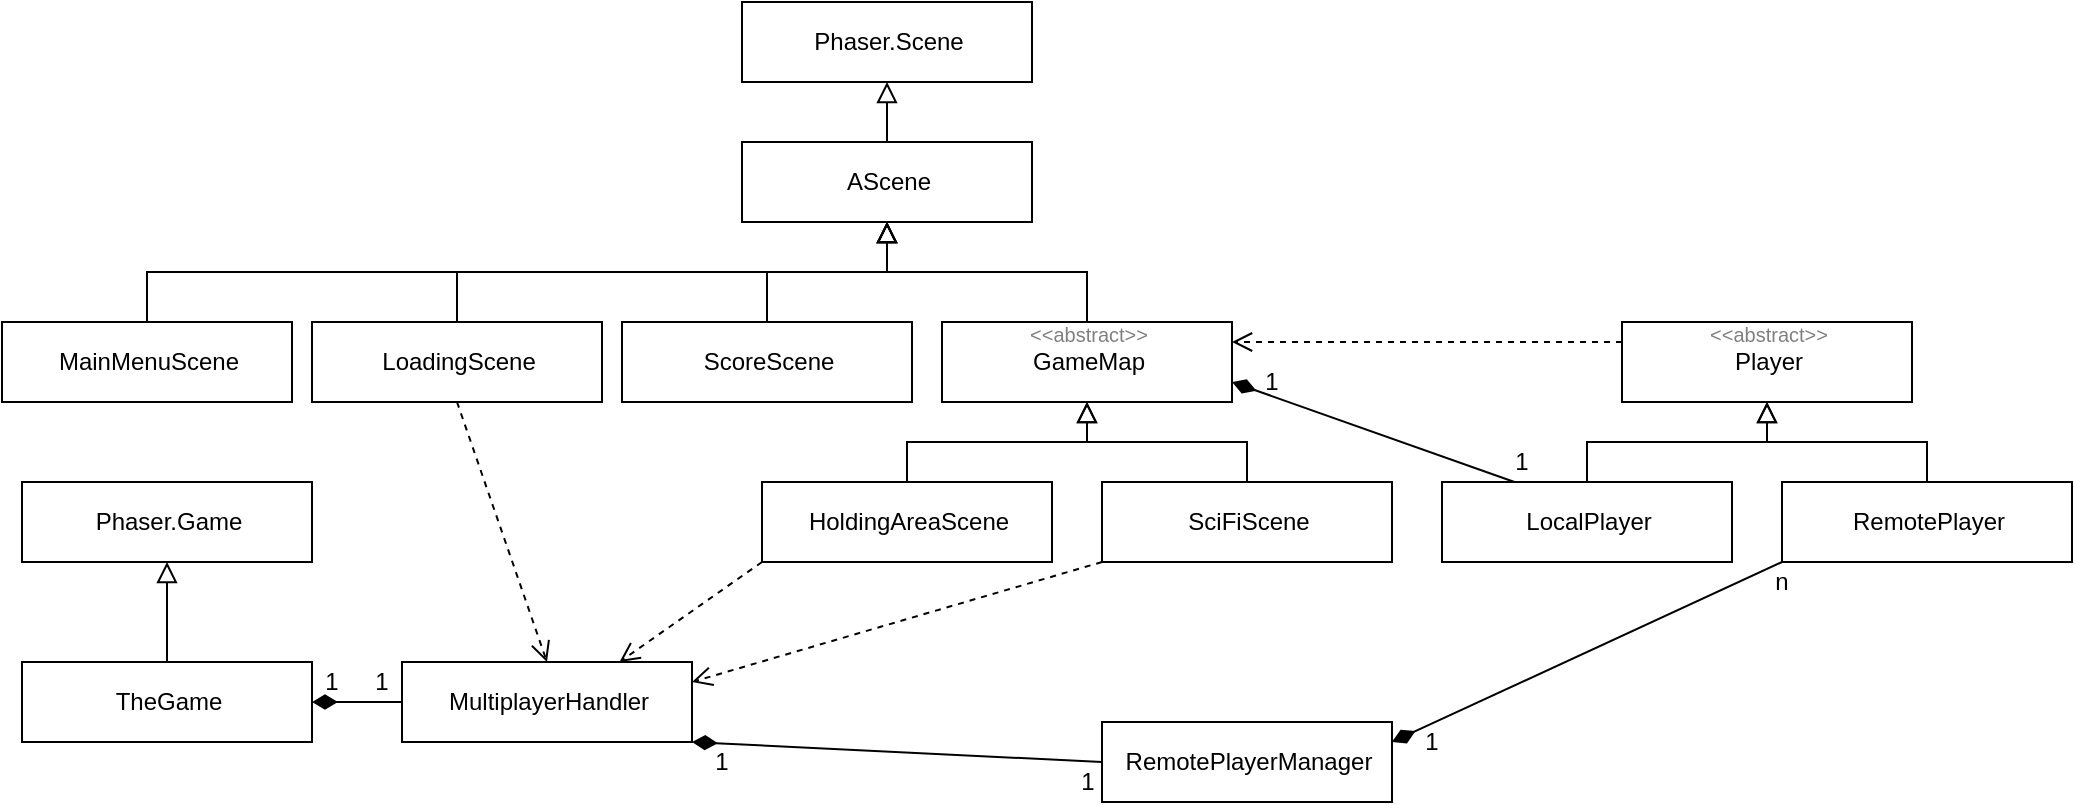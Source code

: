 <mxfile version="13.8.7" type="device"><diagram id="e7WxJFLN1u7-olJMWIsB" name="Page-1"><mxGraphModel dx="1960" dy="758" grid="1" gridSize="10" guides="1" tooltips="1" connect="1" arrows="1" fold="1" page="1" pageScale="1" pageWidth="850" pageHeight="1100" math="0" shadow="0"><root><mxCell id="0"/><mxCell id="1" parent="0"/><mxCell id="A8JWVEPLpB7XYdATS1oh-6" value="Phaser.Game" style="html=1;" vertex="1" parent="1"><mxGeometry x="-290" y="370" width="145" height="40" as="geometry"/></mxCell><mxCell id="A8JWVEPLpB7XYdATS1oh-17" style="edgeStyle=orthogonalEdgeStyle;rounded=0;orthogonalLoop=1;jettySize=auto;html=1;exitX=0.5;exitY=0;exitDx=0;exitDy=0;entryX=0.5;entryY=1;entryDx=0;entryDy=0;endArrow=block;endFill=0;endSize=8;" edge="1" parent="1" source="A8JWVEPLpB7XYdATS1oh-7" target="A8JWVEPLpB7XYdATS1oh-6"><mxGeometry relative="1" as="geometry"/></mxCell><mxCell id="A8JWVEPLpB7XYdATS1oh-7" value="TheGame" style="html=1;" vertex="1" parent="1"><mxGeometry x="-290" y="460" width="145" height="40" as="geometry"/></mxCell><mxCell id="A8JWVEPLpB7XYdATS1oh-12" style="edgeStyle=orthogonalEdgeStyle;rounded=0;orthogonalLoop=1;jettySize=auto;html=1;exitX=0;exitY=0.5;exitDx=0;exitDy=0;entryX=1;entryY=0.5;entryDx=0;entryDy=0;endArrow=diamondThin;endFill=1;endSize=10;" edge="1" parent="1" source="A8JWVEPLpB7XYdATS1oh-9" target="A8JWVEPLpB7XYdATS1oh-7"><mxGeometry relative="1" as="geometry"/></mxCell><mxCell id="A8JWVEPLpB7XYdATS1oh-9" value="MultiplayerHandler" style="html=1;" vertex="1" parent="1"><mxGeometry x="-100" y="460" width="145" height="40" as="geometry"/></mxCell><mxCell id="A8JWVEPLpB7XYdATS1oh-13" style="rounded=0;orthogonalLoop=1;jettySize=auto;html=1;exitX=0;exitY=0.5;exitDx=0;exitDy=0;entryX=1;entryY=1;entryDx=0;entryDy=0;endArrow=diamondThin;endFill=1;endSize=10;" edge="1" parent="1" source="A8JWVEPLpB7XYdATS1oh-11" target="A8JWVEPLpB7XYdATS1oh-9"><mxGeometry relative="1" as="geometry"/></mxCell><mxCell id="A8JWVEPLpB7XYdATS1oh-11" value="RemotePlayerManager" style="html=1;" vertex="1" parent="1"><mxGeometry x="250" y="490" width="145" height="40" as="geometry"/></mxCell><mxCell id="A8JWVEPLpB7XYdATS1oh-14" value="Phaser.Scene" style="html=1;" vertex="1" parent="1"><mxGeometry x="70" y="130" width="145" height="40" as="geometry"/></mxCell><mxCell id="A8JWVEPLpB7XYdATS1oh-18" style="edgeStyle=orthogonalEdgeStyle;rounded=0;orthogonalLoop=1;jettySize=auto;html=1;exitX=0.5;exitY=0;exitDx=0;exitDy=0;entryX=0.5;entryY=1;entryDx=0;entryDy=0;endArrow=block;endFill=0;endSize=8;" edge="1" parent="1" source="A8JWVEPLpB7XYdATS1oh-15" target="A8JWVEPLpB7XYdATS1oh-14"><mxGeometry relative="1" as="geometry"/></mxCell><mxCell id="A8JWVEPLpB7XYdATS1oh-15" value="AScene" style="html=1;" vertex="1" parent="1"><mxGeometry x="70" y="200" width="145" height="40" as="geometry"/></mxCell><mxCell id="A8JWVEPLpB7XYdATS1oh-19" style="edgeStyle=orthogonalEdgeStyle;rounded=0;orthogonalLoop=1;jettySize=auto;html=1;exitX=0.5;exitY=0;exitDx=0;exitDy=0;entryX=0.5;entryY=1;entryDx=0;entryDy=0;endArrow=block;endFill=0;endSize=8;" edge="1" parent="1" source="A8JWVEPLpB7XYdATS1oh-16" target="A8JWVEPLpB7XYdATS1oh-15"><mxGeometry relative="1" as="geometry"/></mxCell><mxCell id="A8JWVEPLpB7XYdATS1oh-16" value="&lt;font color=&quot;#808080&quot; style=&quot;font-size: 10px&quot;&gt;&amp;lt;&amp;lt;abstract&amp;gt;&amp;gt;&lt;/font&gt;&lt;br&gt;GameMap&lt;br&gt;&amp;nbsp;&amp;nbsp;" style="html=1;" vertex="1" parent="1"><mxGeometry x="170" y="290" width="145" height="40" as="geometry"/></mxCell><mxCell id="A8JWVEPLpB7XYdATS1oh-26" style="edgeStyle=orthogonalEdgeStyle;rounded=0;orthogonalLoop=1;jettySize=auto;html=1;exitX=0.5;exitY=0;exitDx=0;exitDy=0;entryX=0.5;entryY=1;entryDx=0;entryDy=0;endArrow=block;endFill=0;endSize=8;" edge="1" parent="1" source="A8JWVEPLpB7XYdATS1oh-20" target="A8JWVEPLpB7XYdATS1oh-15"><mxGeometry relative="1" as="geometry"/></mxCell><mxCell id="A8JWVEPLpB7XYdATS1oh-20" value="MainMenuScene" style="html=1;" vertex="1" parent="1"><mxGeometry x="-300" y="290" width="145" height="40" as="geometry"/></mxCell><mxCell id="A8JWVEPLpB7XYdATS1oh-25" style="edgeStyle=orthogonalEdgeStyle;rounded=0;orthogonalLoop=1;jettySize=auto;html=1;exitX=0.5;exitY=0;exitDx=0;exitDy=0;entryX=0.5;entryY=1;entryDx=0;entryDy=0;endArrow=block;endFill=0;endSize=8;" edge="1" parent="1" source="A8JWVEPLpB7XYdATS1oh-21" target="A8JWVEPLpB7XYdATS1oh-15"><mxGeometry relative="1" as="geometry"/></mxCell><mxCell id="A8JWVEPLpB7XYdATS1oh-21" value="LoadingScene" style="html=1;" vertex="1" parent="1"><mxGeometry x="-145" y="290" width="145" height="40" as="geometry"/></mxCell><mxCell id="A8JWVEPLpB7XYdATS1oh-24" style="edgeStyle=orthogonalEdgeStyle;rounded=0;orthogonalLoop=1;jettySize=auto;html=1;exitX=0.5;exitY=0;exitDx=0;exitDy=0;entryX=0.5;entryY=1;entryDx=0;entryDy=0;endArrow=block;endFill=0;endSize=8;" edge="1" parent="1" source="A8JWVEPLpB7XYdATS1oh-22" target="A8JWVEPLpB7XYdATS1oh-15"><mxGeometry relative="1" as="geometry"/></mxCell><mxCell id="A8JWVEPLpB7XYdATS1oh-22" value="ScoreScene" style="html=1;" vertex="1" parent="1"><mxGeometry x="10" y="290" width="145" height="40" as="geometry"/></mxCell><mxCell id="A8JWVEPLpB7XYdATS1oh-27" value="" style="endArrow=open;html=1;exitX=0.5;exitY=1;exitDx=0;exitDy=0;entryX=0.5;entryY=0;entryDx=0;entryDy=0;dashed=1;endFill=0;endSize=8;" edge="1" parent="1" source="A8JWVEPLpB7XYdATS1oh-21" target="A8JWVEPLpB7XYdATS1oh-9"><mxGeometry width="50" height="50" relative="1" as="geometry"><mxPoint x="30" y="450" as="sourcePoint"/><mxPoint x="80" y="400" as="targetPoint"/></mxGeometry></mxCell><mxCell id="A8JWVEPLpB7XYdATS1oh-33" style="edgeStyle=orthogonalEdgeStyle;rounded=0;orthogonalLoop=1;jettySize=auto;html=1;exitX=0.5;exitY=0;exitDx=0;exitDy=0;entryX=0.5;entryY=1;entryDx=0;entryDy=0;endArrow=block;endFill=0;endSize=8;" edge="1" parent="1" source="A8JWVEPLpB7XYdATS1oh-29" target="A8JWVEPLpB7XYdATS1oh-16"><mxGeometry relative="1" as="geometry"/></mxCell><mxCell id="A8JWVEPLpB7XYdATS1oh-29" value="HoldingAreaScene" style="html=1;" vertex="1" parent="1"><mxGeometry x="80" y="370" width="145" height="40" as="geometry"/></mxCell><mxCell id="A8JWVEPLpB7XYdATS1oh-34" style="edgeStyle=orthogonalEdgeStyle;rounded=0;orthogonalLoop=1;jettySize=auto;html=1;exitX=0.5;exitY=0;exitDx=0;exitDy=0;entryX=0.5;entryY=1;entryDx=0;entryDy=0;endArrow=block;endFill=0;endSize=8;" edge="1" parent="1" source="A8JWVEPLpB7XYdATS1oh-30" target="A8JWVEPLpB7XYdATS1oh-16"><mxGeometry relative="1" as="geometry"/></mxCell><mxCell id="A8JWVEPLpB7XYdATS1oh-30" value="SciFiScene" style="html=1;" vertex="1" parent="1"><mxGeometry x="250" y="370" width="145" height="40" as="geometry"/></mxCell><mxCell id="A8JWVEPLpB7XYdATS1oh-35" value="" style="endArrow=open;html=1;exitX=0;exitY=1;exitDx=0;exitDy=0;entryX=0.75;entryY=0;entryDx=0;entryDy=0;dashed=1;endFill=0;endSize=8;" edge="1" parent="1" source="A8JWVEPLpB7XYdATS1oh-29" target="A8JWVEPLpB7XYdATS1oh-9"><mxGeometry width="50" height="50" relative="1" as="geometry"><mxPoint x="-62.5" y="340" as="sourcePoint"/><mxPoint x="-17.5" y="470" as="targetPoint"/></mxGeometry></mxCell><mxCell id="A8JWVEPLpB7XYdATS1oh-36" value="" style="endArrow=open;html=1;exitX=0;exitY=1;exitDx=0;exitDy=0;entryX=1;entryY=0.25;entryDx=0;entryDy=0;dashed=1;endFill=0;endSize=8;" edge="1" parent="1" source="A8JWVEPLpB7XYdATS1oh-30" target="A8JWVEPLpB7XYdATS1oh-9"><mxGeometry width="50" height="50" relative="1" as="geometry"><mxPoint x="155" y="410" as="sourcePoint"/><mxPoint x="200" y="540" as="targetPoint"/></mxGeometry></mxCell><mxCell id="A8JWVEPLpB7XYdATS1oh-37" value="&lt;font style=&quot;font-size: 10px&quot;&gt;&lt;font color=&quot;#808080&quot; style=&quot;font-size: 10px&quot;&gt;&amp;lt;&amp;lt;abstract&amp;gt;&amp;gt;&lt;/font&gt;&lt;br&gt;&lt;/font&gt;Player&lt;br&gt;&amp;nbsp; &amp;nbsp;" style="html=1;" vertex="1" parent="1"><mxGeometry x="510" y="290" width="145" height="40" as="geometry"/></mxCell><mxCell id="A8JWVEPLpB7XYdATS1oh-42" style="edgeStyle=orthogonalEdgeStyle;rounded=0;orthogonalLoop=1;jettySize=auto;html=1;exitX=0.5;exitY=0;exitDx=0;exitDy=0;entryX=0.5;entryY=1;entryDx=0;entryDy=0;endArrow=block;endFill=0;endSize=8;" edge="1" parent="1" source="A8JWVEPLpB7XYdATS1oh-38" target="A8JWVEPLpB7XYdATS1oh-37"><mxGeometry relative="1" as="geometry"/></mxCell><mxCell id="A8JWVEPLpB7XYdATS1oh-46" style="edgeStyle=none;rounded=0;orthogonalLoop=1;jettySize=auto;html=1;exitX=0.25;exitY=0;exitDx=0;exitDy=0;entryX=1;entryY=0.75;entryDx=0;entryDy=0;endArrow=diamondThin;endFill=1;endSize=10;" edge="1" parent="1" source="A8JWVEPLpB7XYdATS1oh-38" target="A8JWVEPLpB7XYdATS1oh-16"><mxGeometry relative="1" as="geometry"/></mxCell><mxCell id="A8JWVEPLpB7XYdATS1oh-38" value="LocalPlayer" style="html=1;" vertex="1" parent="1"><mxGeometry x="420" y="370" width="145" height="40" as="geometry"/></mxCell><mxCell id="A8JWVEPLpB7XYdATS1oh-43" style="edgeStyle=orthogonalEdgeStyle;rounded=0;orthogonalLoop=1;jettySize=auto;html=1;exitX=0.5;exitY=0;exitDx=0;exitDy=0;entryX=0.5;entryY=1;entryDx=0;entryDy=0;endArrow=block;endFill=0;endSize=8;" edge="1" parent="1" source="A8JWVEPLpB7XYdATS1oh-39" target="A8JWVEPLpB7XYdATS1oh-37"><mxGeometry relative="1" as="geometry"/></mxCell><mxCell id="A8JWVEPLpB7XYdATS1oh-45" style="edgeStyle=none;rounded=0;orthogonalLoop=1;jettySize=auto;html=1;exitX=0;exitY=1;exitDx=0;exitDy=0;entryX=1;entryY=0.25;entryDx=0;entryDy=0;endArrow=diamondThin;endFill=1;endSize=10;" edge="1" parent="1" source="A8JWVEPLpB7XYdATS1oh-39" target="A8JWVEPLpB7XYdATS1oh-11"><mxGeometry relative="1" as="geometry"/></mxCell><mxCell id="A8JWVEPLpB7XYdATS1oh-39" value="RemotePlayer" style="html=1;" vertex="1" parent="1"><mxGeometry x="590" y="370" width="145" height="40" as="geometry"/></mxCell><mxCell id="A8JWVEPLpB7XYdATS1oh-44" value="" style="endArrow=open;html=1;exitX=0;exitY=0.25;exitDx=0;exitDy=0;entryX=1;entryY=0.25;entryDx=0;entryDy=0;dashed=1;endFill=0;endSize=8;" edge="1" parent="1" source="A8JWVEPLpB7XYdATS1oh-37" target="A8JWVEPLpB7XYdATS1oh-16"><mxGeometry width="50" height="50" relative="1" as="geometry"><mxPoint x="545" y="210" as="sourcePoint"/><mxPoint x="340" y="270" as="targetPoint"/></mxGeometry></mxCell><mxCell id="A8JWVEPLpB7XYdATS1oh-47" value="1" style="text;html=1;strokeColor=none;fillColor=none;align=center;verticalAlign=middle;whiteSpace=wrap;rounded=0;" vertex="1" parent="1"><mxGeometry x="315" y="310" width="40" height="20" as="geometry"/></mxCell><mxCell id="A8JWVEPLpB7XYdATS1oh-48" value="1" style="text;html=1;strokeColor=none;fillColor=none;align=center;verticalAlign=middle;whiteSpace=wrap;rounded=0;" vertex="1" parent="1"><mxGeometry x="440" y="350" width="40" height="20" as="geometry"/></mxCell><mxCell id="A8JWVEPLpB7XYdATS1oh-49" value="1" style="text;html=1;strokeColor=none;fillColor=none;align=center;verticalAlign=middle;whiteSpace=wrap;rounded=0;" vertex="1" parent="1"><mxGeometry x="395" y="490" width="40" height="20" as="geometry"/></mxCell><mxCell id="A8JWVEPLpB7XYdATS1oh-50" value="n" style="text;html=1;strokeColor=none;fillColor=none;align=center;verticalAlign=middle;whiteSpace=wrap;rounded=0;" vertex="1" parent="1"><mxGeometry x="570" y="410" width="40" height="20" as="geometry"/></mxCell><mxCell id="A8JWVEPLpB7XYdATS1oh-51" value="1" style="text;html=1;strokeColor=none;fillColor=none;align=center;verticalAlign=middle;whiteSpace=wrap;rounded=0;" vertex="1" parent="1"><mxGeometry x="40" y="500" width="40" height="20" as="geometry"/></mxCell><mxCell id="A8JWVEPLpB7XYdATS1oh-52" value="1" style="text;html=1;strokeColor=none;fillColor=none;align=center;verticalAlign=middle;whiteSpace=wrap;rounded=0;" vertex="1" parent="1"><mxGeometry x="222.5" y="510" width="40" height="20" as="geometry"/></mxCell><mxCell id="A8JWVEPLpB7XYdATS1oh-53" value="1" style="text;html=1;strokeColor=none;fillColor=none;align=center;verticalAlign=middle;whiteSpace=wrap;rounded=0;" vertex="1" parent="1"><mxGeometry x="-155" y="460" width="40" height="20" as="geometry"/></mxCell><mxCell id="A8JWVEPLpB7XYdATS1oh-54" value="1" style="text;html=1;strokeColor=none;fillColor=none;align=center;verticalAlign=middle;whiteSpace=wrap;rounded=0;" vertex="1" parent="1"><mxGeometry x="-130" y="460" width="40" height="20" as="geometry"/></mxCell></root></mxGraphModel></diagram></mxfile>